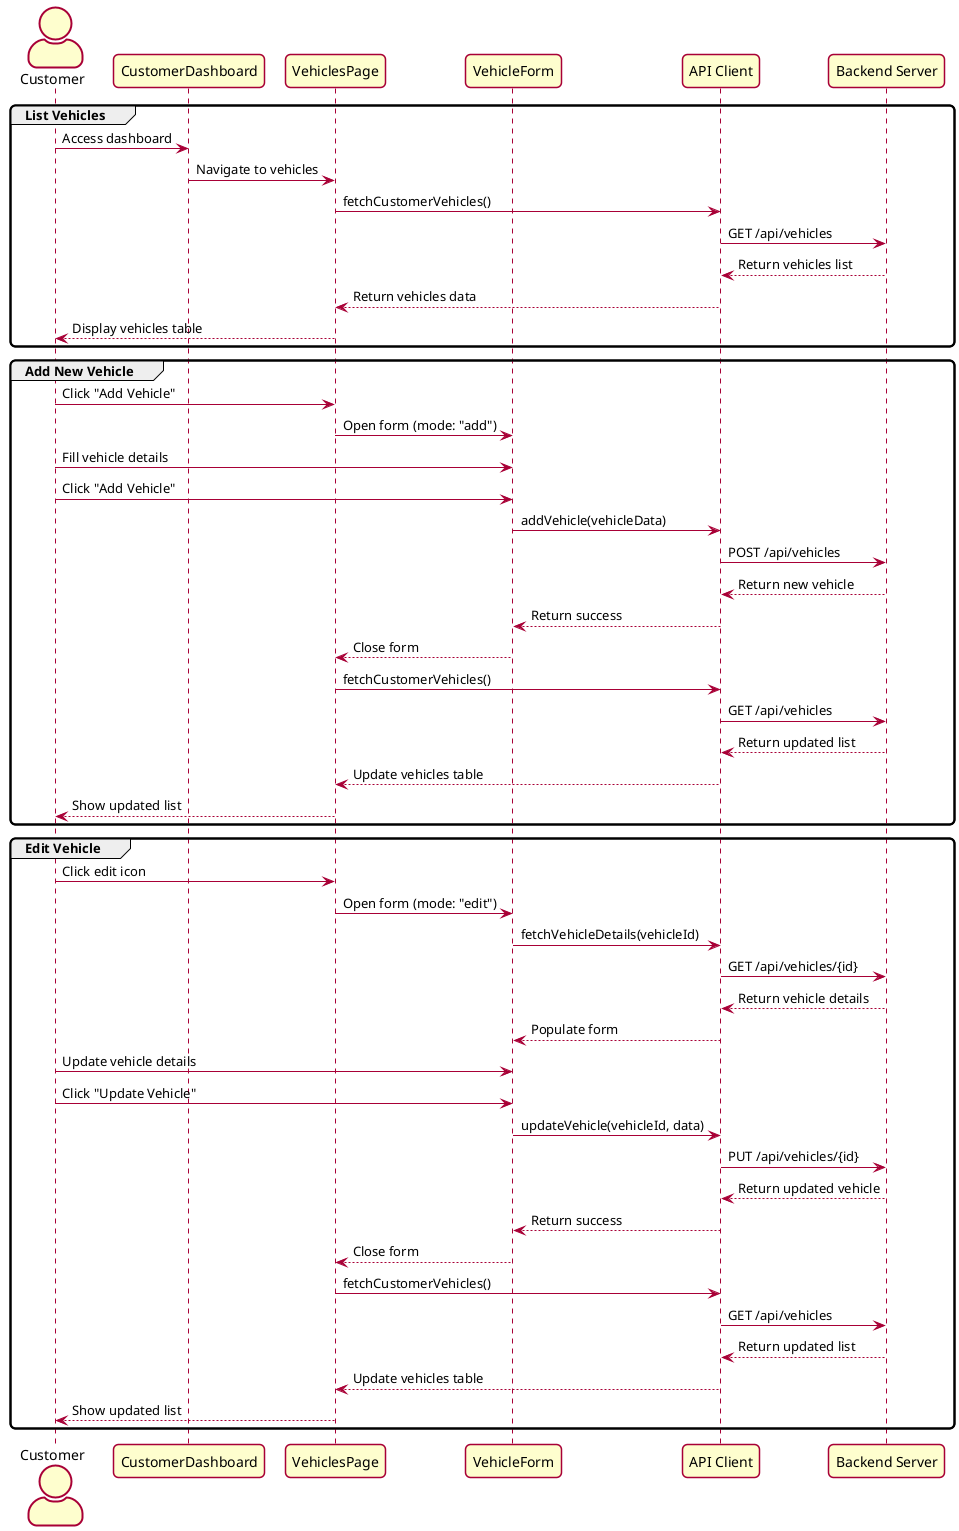 @startuml Vehicle Management Process Flow
skin rose 
skinparam actorStyle awesome
skinparam roundcorner 10
skinparam shadowing false

' Actors
actor Customer
participant "CustomerDashboard" as Dashboard
participant "VehiclesPage" as ListPage
participant "VehicleForm" as Form
participant "API Client" as API
participant "Backend Server" as Server


' === List Vehicles Flow ===
group List Vehicles
    Customer -> Dashboard: Access dashboard
    Dashboard -> ListPage: Navigate to vehicles
    ListPage -> API: fetchCustomerVehicles()
    API -> Server: GET /api/vehicles
    Server --> API: Return vehicles list
    API --> ListPage: Return vehicles data
    ListPage --> Customer: Display vehicles table
end

' === Add New Vehicle Flow ===
group Add New Vehicle
    Customer -> ListPage: Click "Add Vehicle"
    ListPage -> Form: Open form (mode: "add")
    Customer -> Form: Fill vehicle details
    Customer -> Form: Click "Add Vehicle"
    Form -> API: addVehicle(vehicleData)
    API -> Server: POST /api/vehicles
    Server --> API: Return new vehicle
    API --> Form: Return success
    Form --> ListPage: Close form
    ListPage -> API: fetchCustomerVehicles()
    API -> Server: GET /api/vehicles
    Server --> API: Return updated list
    API --> ListPage: Update vehicles table
    ListPage --> Customer: Show updated list
end

' === Edit Vehicle Flow ===
group Edit Vehicle
    Customer -> ListPage: Click edit icon
    ListPage -> Form: Open form (mode: "edit")
    Form -> API: fetchVehicleDetails(vehicleId)
    API -> Server: GET /api/vehicles/{id}
    Server --> API: Return vehicle details
    API --> Form: Populate form
    Customer -> Form: Update vehicle details
    Customer -> Form: Click "Update Vehicle"
    Form -> API: updateVehicle(vehicleId, data)
    API -> Server: PUT /api/vehicles/{id}
    Server --> API: Return updated vehicle
    API --> Form: Return success
    Form --> ListPage: Close form
    ListPage -> API: fetchCustomerVehicles()
    API -> Server: GET /api/vehicles
    Server --> API: Return updated list
    API --> ListPage: Update vehicles table
    ListPage --> Customer: Show updated list
end

@enduml 